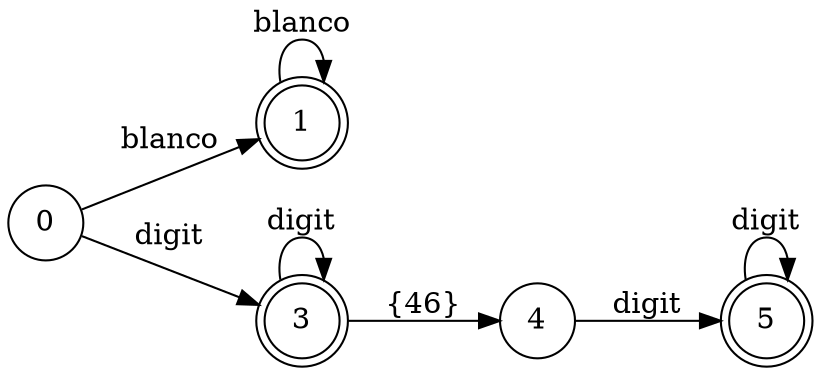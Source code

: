 digraph {
	rankdir=LR size=50
	node [shape=doublecircle]
	1
	node [shape=doublecircle]
	1
	node [shape=doublecircle]
	1
	node [shape=doublecircle]
	3
	node [shape=doublecircle]
	3
	node [shape=doublecircle]
	3
	node [shape=doublecircle]
	5
	node [shape=doublecircle]
	5
	node [shape=doublecircle]
	5
	node [shape=circle]
	0 -> 3 [label=digit]
	node [shape=circle]
	0 -> 1 [label=blanco]
	node [shape=circle]
	1 -> 1 [label=blanco]
	node [shape=circle]
	3 -> 3 [label=digit]
	node [shape=circle]
	3 -> 4 [label="{46}"]
	node [shape=circle]
	4 -> 5 [label=digit]
	node [shape=circle]
	5 -> 5 [label=digit]
}
